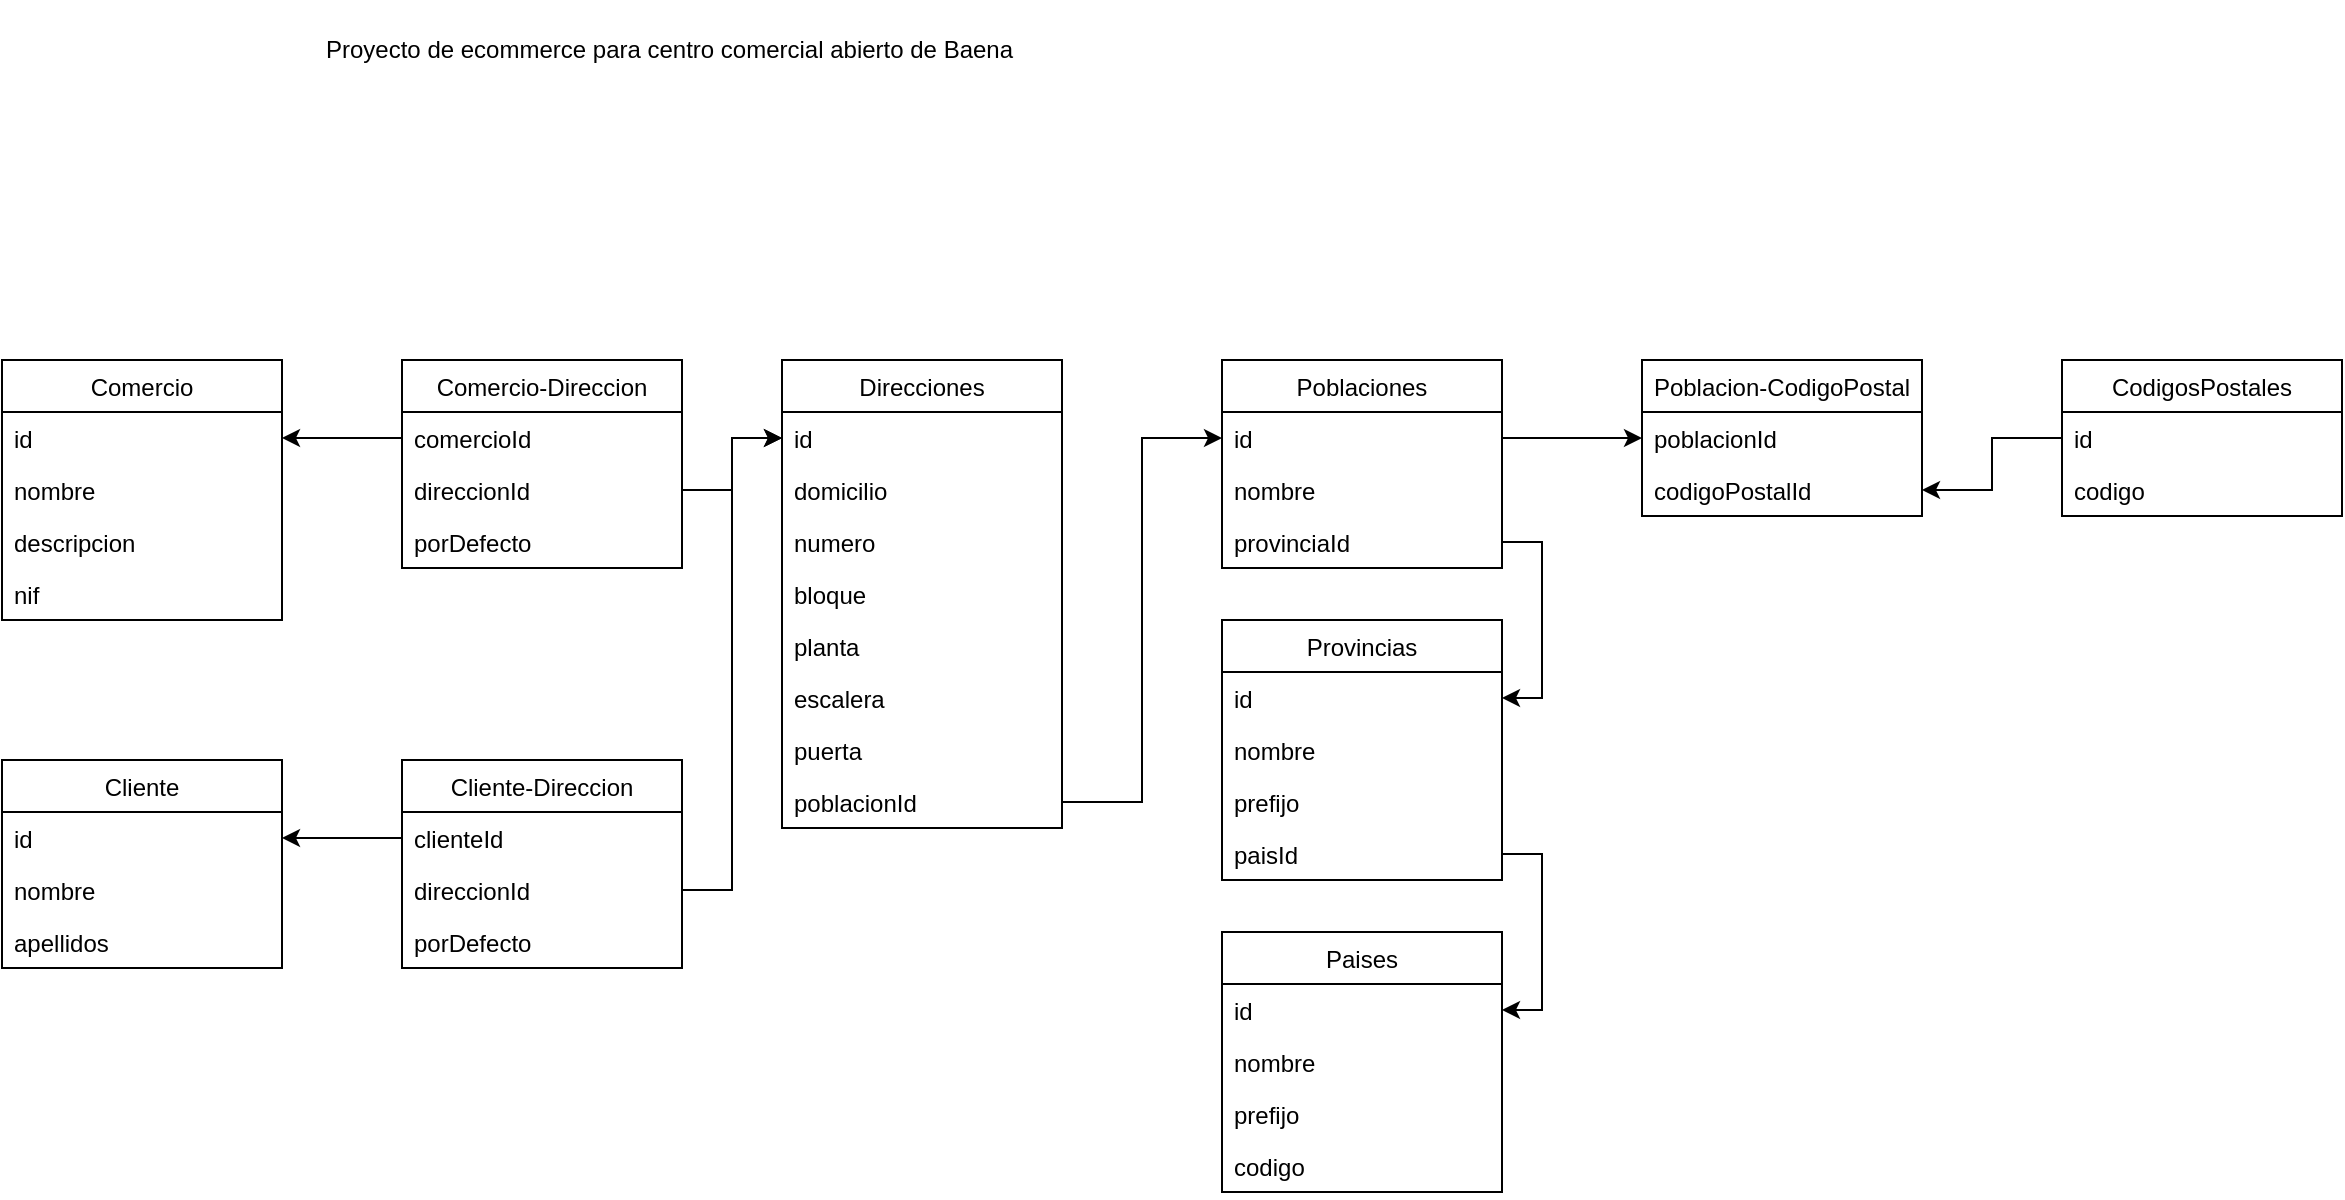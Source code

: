 <mxfile version="14.1.8" type="device"><diagram id="JystpbtqxENIOaLPguuW" name="Página-1"><mxGraphModel dx="2249" dy="822" grid="1" gridSize="10" guides="1" tooltips="1" connect="1" arrows="1" fold="1" page="1" pageScale="1" pageWidth="827" pageHeight="1169" math="0" shadow="0"><root><mxCell id="0"/><mxCell id="1" parent="0"/><mxCell id="8Uv8m09FUXOuzV-C2lgY-1" value="Comercio" style="swimlane;fontStyle=0;childLayout=stackLayout;horizontal=1;startSize=26;fillColor=none;horizontalStack=0;resizeParent=1;resizeParentMax=0;resizeLast=0;collapsible=1;marginBottom=0;" vertex="1" parent="1"><mxGeometry x="-120" y="200" width="140" height="130" as="geometry"/></mxCell><mxCell id="8Uv8m09FUXOuzV-C2lgY-2" value="id" style="text;strokeColor=none;fillColor=none;align=left;verticalAlign=top;spacingLeft=4;spacingRight=4;overflow=hidden;rotatable=0;points=[[0,0.5],[1,0.5]];portConstraint=eastwest;" vertex="1" parent="8Uv8m09FUXOuzV-C2lgY-1"><mxGeometry y="26" width="140" height="26" as="geometry"/></mxCell><mxCell id="8Uv8m09FUXOuzV-C2lgY-3" value="nombre" style="text;strokeColor=none;fillColor=none;align=left;verticalAlign=top;spacingLeft=4;spacingRight=4;overflow=hidden;rotatable=0;points=[[0,0.5],[1,0.5]];portConstraint=eastwest;" vertex="1" parent="8Uv8m09FUXOuzV-C2lgY-1"><mxGeometry y="52" width="140" height="26" as="geometry"/></mxCell><mxCell id="8Uv8m09FUXOuzV-C2lgY-4" value="descripcion" style="text;strokeColor=none;fillColor=none;align=left;verticalAlign=top;spacingLeft=4;spacingRight=4;overflow=hidden;rotatable=0;points=[[0,0.5],[1,0.5]];portConstraint=eastwest;" vertex="1" parent="8Uv8m09FUXOuzV-C2lgY-1"><mxGeometry y="78" width="140" height="26" as="geometry"/></mxCell><mxCell id="8Uv8m09FUXOuzV-C2lgY-6" value="nif" style="text;strokeColor=none;fillColor=none;align=left;verticalAlign=top;spacingLeft=4;spacingRight=4;overflow=hidden;rotatable=0;points=[[0,0.5],[1,0.5]];portConstraint=eastwest;" vertex="1" parent="8Uv8m09FUXOuzV-C2lgY-1"><mxGeometry y="104" width="140" height="26" as="geometry"/></mxCell><mxCell id="8Uv8m09FUXOuzV-C2lgY-5" value="Proyecto de ecommerce para centro comercial abierto de Baena" style="text;html=1;strokeColor=none;fillColor=none;align=left;verticalAlign=middle;whiteSpace=wrap;rounded=0;" vertex="1" parent="1"><mxGeometry x="40" y="20" width="760" height="50" as="geometry"/></mxCell><mxCell id="8Uv8m09FUXOuzV-C2lgY-32" value="" style="edgeStyle=orthogonalEdgeStyle;rounded=0;orthogonalLoop=1;jettySize=auto;html=1;exitX=1;exitY=0.5;exitDx=0;exitDy=0;entryX=0;entryY=0.5;entryDx=0;entryDy=0;" edge="1" parent="1" source="8Uv8m09FUXOuzV-C2lgY-33" target="8Uv8m09FUXOuzV-C2lgY-23"><mxGeometry relative="1" as="geometry"/></mxCell><mxCell id="8Uv8m09FUXOuzV-C2lgY-8" value="Direcciones" style="swimlane;fontStyle=0;childLayout=stackLayout;horizontal=1;startSize=26;fillColor=none;horizontalStack=0;resizeParent=1;resizeParentMax=0;resizeLast=0;collapsible=1;marginBottom=0;" vertex="1" parent="1"><mxGeometry x="270" y="200" width="140" height="234" as="geometry"/></mxCell><mxCell id="8Uv8m09FUXOuzV-C2lgY-9" value="id" style="text;strokeColor=none;fillColor=none;align=left;verticalAlign=top;spacingLeft=4;spacingRight=4;overflow=hidden;rotatable=0;points=[[0,0.5],[1,0.5]];portConstraint=eastwest;" vertex="1" parent="8Uv8m09FUXOuzV-C2lgY-8"><mxGeometry y="26" width="140" height="26" as="geometry"/></mxCell><mxCell id="8Uv8m09FUXOuzV-C2lgY-16" value="domicilio" style="text;strokeColor=none;fillColor=none;align=left;verticalAlign=top;spacingLeft=4;spacingRight=4;overflow=hidden;rotatable=0;points=[[0,0.5],[1,0.5]];portConstraint=eastwest;" vertex="1" parent="8Uv8m09FUXOuzV-C2lgY-8"><mxGeometry y="52" width="140" height="26" as="geometry"/></mxCell><mxCell id="8Uv8m09FUXOuzV-C2lgY-17" value="numero" style="text;strokeColor=none;fillColor=none;align=left;verticalAlign=top;spacingLeft=4;spacingRight=4;overflow=hidden;rotatable=0;points=[[0,0.5],[1,0.5]];portConstraint=eastwest;" vertex="1" parent="8Uv8m09FUXOuzV-C2lgY-8"><mxGeometry y="78" width="140" height="26" as="geometry"/></mxCell><mxCell id="8Uv8m09FUXOuzV-C2lgY-18" value="bloque" style="text;strokeColor=none;fillColor=none;align=left;verticalAlign=top;spacingLeft=4;spacingRight=4;overflow=hidden;rotatable=0;points=[[0,0.5],[1,0.5]];portConstraint=eastwest;" vertex="1" parent="8Uv8m09FUXOuzV-C2lgY-8"><mxGeometry y="104" width="140" height="26" as="geometry"/></mxCell><mxCell id="8Uv8m09FUXOuzV-C2lgY-19" value="planta" style="text;strokeColor=none;fillColor=none;align=left;verticalAlign=top;spacingLeft=4;spacingRight=4;overflow=hidden;rotatable=0;points=[[0,0.5],[1,0.5]];portConstraint=eastwest;" vertex="1" parent="8Uv8m09FUXOuzV-C2lgY-8"><mxGeometry y="130" width="140" height="26" as="geometry"/></mxCell><mxCell id="8Uv8m09FUXOuzV-C2lgY-20" value="escalera" style="text;strokeColor=none;fillColor=none;align=left;verticalAlign=top;spacingLeft=4;spacingRight=4;overflow=hidden;rotatable=0;points=[[0,0.5],[1,0.5]];portConstraint=eastwest;" vertex="1" parent="8Uv8m09FUXOuzV-C2lgY-8"><mxGeometry y="156" width="140" height="26" as="geometry"/></mxCell><mxCell id="8Uv8m09FUXOuzV-C2lgY-21" value="puerta" style="text;strokeColor=none;fillColor=none;align=left;verticalAlign=top;spacingLeft=4;spacingRight=4;overflow=hidden;rotatable=0;points=[[0,0.5],[1,0.5]];portConstraint=eastwest;" vertex="1" parent="8Uv8m09FUXOuzV-C2lgY-8"><mxGeometry y="182" width="140" height="26" as="geometry"/></mxCell><mxCell id="8Uv8m09FUXOuzV-C2lgY-33" value="poblacionId" style="text;strokeColor=none;fillColor=none;align=left;verticalAlign=top;spacingLeft=4;spacingRight=4;overflow=hidden;rotatable=0;points=[[0,0.5],[1,0.5]];portConstraint=eastwest;" vertex="1" parent="8Uv8m09FUXOuzV-C2lgY-8"><mxGeometry y="208" width="140" height="26" as="geometry"/></mxCell><mxCell id="8Uv8m09FUXOuzV-C2lgY-22" value="Poblaciones" style="swimlane;fontStyle=0;childLayout=stackLayout;horizontal=1;startSize=26;fillColor=none;horizontalStack=0;resizeParent=1;resizeParentMax=0;resizeLast=0;collapsible=1;marginBottom=0;" vertex="1" parent="1"><mxGeometry x="490" y="200" width="140" height="104" as="geometry"/></mxCell><mxCell id="8Uv8m09FUXOuzV-C2lgY-23" value="id" style="text;strokeColor=none;fillColor=none;align=left;verticalAlign=top;spacingLeft=4;spacingRight=4;overflow=hidden;rotatable=0;points=[[0,0.5],[1,0.5]];portConstraint=eastwest;" vertex="1" parent="8Uv8m09FUXOuzV-C2lgY-22"><mxGeometry y="26" width="140" height="26" as="geometry"/></mxCell><mxCell id="8Uv8m09FUXOuzV-C2lgY-24" value="nombre" style="text;strokeColor=none;fillColor=none;align=left;verticalAlign=top;spacingLeft=4;spacingRight=4;overflow=hidden;rotatable=0;points=[[0,0.5],[1,0.5]];portConstraint=eastwest;" vertex="1" parent="8Uv8m09FUXOuzV-C2lgY-22"><mxGeometry y="52" width="140" height="26" as="geometry"/></mxCell><mxCell id="8Uv8m09FUXOuzV-C2lgY-52" value="provinciaId" style="text;strokeColor=none;fillColor=none;align=left;verticalAlign=top;spacingLeft=4;spacingRight=4;overflow=hidden;rotatable=0;points=[[0,0.5],[1,0.5]];portConstraint=eastwest;" vertex="1" parent="8Uv8m09FUXOuzV-C2lgY-22"><mxGeometry y="78" width="140" height="26" as="geometry"/></mxCell><mxCell id="8Uv8m09FUXOuzV-C2lgY-34" value="CodigosPostales" style="swimlane;fontStyle=0;childLayout=stackLayout;horizontal=1;startSize=26;fillColor=none;horizontalStack=0;resizeParent=1;resizeParentMax=0;resizeLast=0;collapsible=1;marginBottom=0;" vertex="1" parent="1"><mxGeometry x="910" y="200" width="140" height="78" as="geometry"/></mxCell><mxCell id="8Uv8m09FUXOuzV-C2lgY-35" value="id" style="text;strokeColor=none;fillColor=none;align=left;verticalAlign=top;spacingLeft=4;spacingRight=4;overflow=hidden;rotatable=0;points=[[0,0.5],[1,0.5]];portConstraint=eastwest;" vertex="1" parent="8Uv8m09FUXOuzV-C2lgY-34"><mxGeometry y="26" width="140" height="26" as="geometry"/></mxCell><mxCell id="8Uv8m09FUXOuzV-C2lgY-36" value="codigo" style="text;strokeColor=none;fillColor=none;align=left;verticalAlign=top;spacingLeft=4;spacingRight=4;overflow=hidden;rotatable=0;points=[[0,0.5],[1,0.5]];portConstraint=eastwest;" vertex="1" parent="8Uv8m09FUXOuzV-C2lgY-34"><mxGeometry y="52" width="140" height="26" as="geometry"/></mxCell><mxCell id="8Uv8m09FUXOuzV-C2lgY-38" value="Poblacion-CodigoPostal" style="swimlane;fontStyle=0;childLayout=stackLayout;horizontal=1;startSize=26;fillColor=none;horizontalStack=0;resizeParent=1;resizeParentMax=0;resizeLast=0;collapsible=1;marginBottom=0;" vertex="1" parent="1"><mxGeometry x="700" y="200" width="140" height="78" as="geometry"/></mxCell><mxCell id="8Uv8m09FUXOuzV-C2lgY-39" value="poblacionId" style="text;strokeColor=none;fillColor=none;align=left;verticalAlign=top;spacingLeft=4;spacingRight=4;overflow=hidden;rotatable=0;points=[[0,0.5],[1,0.5]];portConstraint=eastwest;" vertex="1" parent="8Uv8m09FUXOuzV-C2lgY-38"><mxGeometry y="26" width="140" height="26" as="geometry"/></mxCell><mxCell id="8Uv8m09FUXOuzV-C2lgY-40" value="codigoPostalId" style="text;strokeColor=none;fillColor=none;align=left;verticalAlign=top;spacingLeft=4;spacingRight=4;overflow=hidden;rotatable=0;points=[[0,0.5],[1,0.5]];portConstraint=eastwest;" vertex="1" parent="8Uv8m09FUXOuzV-C2lgY-38"><mxGeometry y="52" width="140" height="26" as="geometry"/></mxCell><mxCell id="8Uv8m09FUXOuzV-C2lgY-45" style="edgeStyle=orthogonalEdgeStyle;rounded=0;orthogonalLoop=1;jettySize=auto;html=1;exitX=1;exitY=0.5;exitDx=0;exitDy=0;entryX=0;entryY=0.5;entryDx=0;entryDy=0;" edge="1" parent="1" source="8Uv8m09FUXOuzV-C2lgY-23" target="8Uv8m09FUXOuzV-C2lgY-39"><mxGeometry relative="1" as="geometry"/></mxCell><mxCell id="8Uv8m09FUXOuzV-C2lgY-43" style="edgeStyle=orthogonalEdgeStyle;rounded=0;orthogonalLoop=1;jettySize=auto;html=1;exitX=0;exitY=0.5;exitDx=0;exitDy=0;entryX=1;entryY=0.5;entryDx=0;entryDy=0;" edge="1" parent="1" source="8Uv8m09FUXOuzV-C2lgY-35" target="8Uv8m09FUXOuzV-C2lgY-40"><mxGeometry relative="1" as="geometry"/></mxCell><mxCell id="8Uv8m09FUXOuzV-C2lgY-47" value="Provincias" style="swimlane;fontStyle=0;childLayout=stackLayout;horizontal=1;startSize=26;fillColor=none;horizontalStack=0;resizeParent=1;resizeParentMax=0;resizeLast=0;collapsible=1;marginBottom=0;" vertex="1" parent="1"><mxGeometry x="490" y="330" width="140" height="130" as="geometry"/></mxCell><mxCell id="8Uv8m09FUXOuzV-C2lgY-48" value="id" style="text;strokeColor=none;fillColor=none;align=left;verticalAlign=top;spacingLeft=4;spacingRight=4;overflow=hidden;rotatable=0;points=[[0,0.5],[1,0.5]];portConstraint=eastwest;" vertex="1" parent="8Uv8m09FUXOuzV-C2lgY-47"><mxGeometry y="26" width="140" height="26" as="geometry"/></mxCell><mxCell id="8Uv8m09FUXOuzV-C2lgY-49" value="nombre" style="text;strokeColor=none;fillColor=none;align=left;verticalAlign=top;spacingLeft=4;spacingRight=4;overflow=hidden;rotatable=0;points=[[0,0.5],[1,0.5]];portConstraint=eastwest;" vertex="1" parent="8Uv8m09FUXOuzV-C2lgY-47"><mxGeometry y="52" width="140" height="26" as="geometry"/></mxCell><mxCell id="8Uv8m09FUXOuzV-C2lgY-58" value="prefijo" style="text;strokeColor=none;fillColor=none;align=left;verticalAlign=top;spacingLeft=4;spacingRight=4;overflow=hidden;rotatable=0;points=[[0,0.5],[1,0.5]];portConstraint=eastwest;" vertex="1" parent="8Uv8m09FUXOuzV-C2lgY-47"><mxGeometry y="78" width="140" height="26" as="geometry"/></mxCell><mxCell id="8Uv8m09FUXOuzV-C2lgY-59" value="paisId" style="text;strokeColor=none;fillColor=none;align=left;verticalAlign=top;spacingLeft=4;spacingRight=4;overflow=hidden;rotatable=0;points=[[0,0.5],[1,0.5]];portConstraint=eastwest;" vertex="1" parent="8Uv8m09FUXOuzV-C2lgY-47"><mxGeometry y="104" width="140" height="26" as="geometry"/></mxCell><mxCell id="8Uv8m09FUXOuzV-C2lgY-53" style="edgeStyle=orthogonalEdgeStyle;rounded=0;orthogonalLoop=1;jettySize=auto;html=1;exitX=1;exitY=0.5;exitDx=0;exitDy=0;entryX=1;entryY=0.5;entryDx=0;entryDy=0;" edge="1" parent="1" source="8Uv8m09FUXOuzV-C2lgY-52" target="8Uv8m09FUXOuzV-C2lgY-48"><mxGeometry relative="1" as="geometry"><mxPoint x="580" y="330" as="targetPoint"/></mxGeometry></mxCell><mxCell id="8Uv8m09FUXOuzV-C2lgY-54" value="Paises" style="swimlane;fontStyle=0;childLayout=stackLayout;horizontal=1;startSize=26;fillColor=none;horizontalStack=0;resizeParent=1;resizeParentMax=0;resizeLast=0;collapsible=1;marginBottom=0;" vertex="1" parent="1"><mxGeometry x="490" y="486" width="140" height="130" as="geometry"/></mxCell><mxCell id="8Uv8m09FUXOuzV-C2lgY-55" value="id" style="text;strokeColor=none;fillColor=none;align=left;verticalAlign=top;spacingLeft=4;spacingRight=4;overflow=hidden;rotatable=0;points=[[0,0.5],[1,0.5]];portConstraint=eastwest;" vertex="1" parent="8Uv8m09FUXOuzV-C2lgY-54"><mxGeometry y="26" width="140" height="26" as="geometry"/></mxCell><mxCell id="8Uv8m09FUXOuzV-C2lgY-56" value="nombre" style="text;strokeColor=none;fillColor=none;align=left;verticalAlign=top;spacingLeft=4;spacingRight=4;overflow=hidden;rotatable=0;points=[[0,0.5],[1,0.5]];portConstraint=eastwest;" vertex="1" parent="8Uv8m09FUXOuzV-C2lgY-54"><mxGeometry y="52" width="140" height="26" as="geometry"/></mxCell><mxCell id="8Uv8m09FUXOuzV-C2lgY-62" value="prefijo" style="text;strokeColor=none;fillColor=none;align=left;verticalAlign=top;spacingLeft=4;spacingRight=4;overflow=hidden;rotatable=0;points=[[0,0.5],[1,0.5]];portConstraint=eastwest;" vertex="1" parent="8Uv8m09FUXOuzV-C2lgY-54"><mxGeometry y="78" width="140" height="26" as="geometry"/></mxCell><mxCell id="8Uv8m09FUXOuzV-C2lgY-63" value="codigo" style="text;strokeColor=none;fillColor=none;align=left;verticalAlign=top;spacingLeft=4;spacingRight=4;overflow=hidden;rotatable=0;points=[[0,0.5],[1,0.5]];portConstraint=eastwest;" vertex="1" parent="8Uv8m09FUXOuzV-C2lgY-54"><mxGeometry y="104" width="140" height="26" as="geometry"/></mxCell><mxCell id="8Uv8m09FUXOuzV-C2lgY-61" style="edgeStyle=orthogonalEdgeStyle;rounded=0;orthogonalLoop=1;jettySize=auto;html=1;exitX=1;exitY=0.5;exitDx=0;exitDy=0;entryX=1;entryY=0.5;entryDx=0;entryDy=0;" edge="1" parent="1" source="8Uv8m09FUXOuzV-C2lgY-59" target="8Uv8m09FUXOuzV-C2lgY-55"><mxGeometry relative="1" as="geometry"/></mxCell><mxCell id="8Uv8m09FUXOuzV-C2lgY-64" value="Cliente" style="swimlane;fontStyle=0;childLayout=stackLayout;horizontal=1;startSize=26;fillColor=none;horizontalStack=0;resizeParent=1;resizeParentMax=0;resizeLast=0;collapsible=1;marginBottom=0;" vertex="1" parent="1"><mxGeometry x="-120" y="400" width="140" height="104" as="geometry"/></mxCell><mxCell id="8Uv8m09FUXOuzV-C2lgY-65" value="id" style="text;strokeColor=none;fillColor=none;align=left;verticalAlign=top;spacingLeft=4;spacingRight=4;overflow=hidden;rotatable=0;points=[[0,0.5],[1,0.5]];portConstraint=eastwest;" vertex="1" parent="8Uv8m09FUXOuzV-C2lgY-64"><mxGeometry y="26" width="140" height="26" as="geometry"/></mxCell><mxCell id="8Uv8m09FUXOuzV-C2lgY-66" value="nombre" style="text;strokeColor=none;fillColor=none;align=left;verticalAlign=top;spacingLeft=4;spacingRight=4;overflow=hidden;rotatable=0;points=[[0,0.5],[1,0.5]];portConstraint=eastwest;" vertex="1" parent="8Uv8m09FUXOuzV-C2lgY-64"><mxGeometry y="52" width="140" height="26" as="geometry"/></mxCell><mxCell id="8Uv8m09FUXOuzV-C2lgY-67" value="apellidos" style="text;strokeColor=none;fillColor=none;align=left;verticalAlign=top;spacingLeft=4;spacingRight=4;overflow=hidden;rotatable=0;points=[[0,0.5],[1,0.5]];portConstraint=eastwest;" vertex="1" parent="8Uv8m09FUXOuzV-C2lgY-64"><mxGeometry y="78" width="140" height="26" as="geometry"/></mxCell><mxCell id="8Uv8m09FUXOuzV-C2lgY-68" value="Comercio-Direccion" style="swimlane;fontStyle=0;childLayout=stackLayout;horizontal=1;startSize=26;fillColor=none;horizontalStack=0;resizeParent=1;resizeParentMax=0;resizeLast=0;collapsible=1;marginBottom=0;" vertex="1" parent="1"><mxGeometry x="80" y="200" width="140" height="104" as="geometry"/></mxCell><mxCell id="8Uv8m09FUXOuzV-C2lgY-69" value="comercioId" style="text;strokeColor=none;fillColor=none;align=left;verticalAlign=top;spacingLeft=4;spacingRight=4;overflow=hidden;rotatable=0;points=[[0,0.5],[1,0.5]];portConstraint=eastwest;" vertex="1" parent="8Uv8m09FUXOuzV-C2lgY-68"><mxGeometry y="26" width="140" height="26" as="geometry"/></mxCell><mxCell id="8Uv8m09FUXOuzV-C2lgY-70" value="direccionId" style="text;strokeColor=none;fillColor=none;align=left;verticalAlign=top;spacingLeft=4;spacingRight=4;overflow=hidden;rotatable=0;points=[[0,0.5],[1,0.5]];portConstraint=eastwest;" vertex="1" parent="8Uv8m09FUXOuzV-C2lgY-68"><mxGeometry y="52" width="140" height="26" as="geometry"/></mxCell><mxCell id="8Uv8m09FUXOuzV-C2lgY-71" value="porDefecto" style="text;strokeColor=none;fillColor=none;align=left;verticalAlign=top;spacingLeft=4;spacingRight=4;overflow=hidden;rotatable=0;points=[[0,0.5],[1,0.5]];portConstraint=eastwest;" vertex="1" parent="8Uv8m09FUXOuzV-C2lgY-68"><mxGeometry y="78" width="140" height="26" as="geometry"/></mxCell><mxCell id="8Uv8m09FUXOuzV-C2lgY-72" style="edgeStyle=orthogonalEdgeStyle;rounded=0;orthogonalLoop=1;jettySize=auto;html=1;exitX=0;exitY=0.5;exitDx=0;exitDy=0;entryX=1;entryY=0.5;entryDx=0;entryDy=0;" edge="1" parent="1" source="8Uv8m09FUXOuzV-C2lgY-69" target="8Uv8m09FUXOuzV-C2lgY-2"><mxGeometry relative="1" as="geometry"/></mxCell><mxCell id="8Uv8m09FUXOuzV-C2lgY-73" style="edgeStyle=orthogonalEdgeStyle;rounded=0;orthogonalLoop=1;jettySize=auto;html=1;exitX=1;exitY=0.5;exitDx=0;exitDy=0;entryX=0;entryY=0.5;entryDx=0;entryDy=0;" edge="1" parent="1" source="8Uv8m09FUXOuzV-C2lgY-70" target="8Uv8m09FUXOuzV-C2lgY-9"><mxGeometry relative="1" as="geometry"/></mxCell><mxCell id="8Uv8m09FUXOuzV-C2lgY-74" value="Cliente-Direccion" style="swimlane;fontStyle=0;childLayout=stackLayout;horizontal=1;startSize=26;fillColor=none;horizontalStack=0;resizeParent=1;resizeParentMax=0;resizeLast=0;collapsible=1;marginBottom=0;" vertex="1" parent="1"><mxGeometry x="80" y="400" width="140" height="104" as="geometry"/></mxCell><mxCell id="8Uv8m09FUXOuzV-C2lgY-75" value="clienteId" style="text;strokeColor=none;fillColor=none;align=left;verticalAlign=top;spacingLeft=4;spacingRight=4;overflow=hidden;rotatable=0;points=[[0,0.5],[1,0.5]];portConstraint=eastwest;" vertex="1" parent="8Uv8m09FUXOuzV-C2lgY-74"><mxGeometry y="26" width="140" height="26" as="geometry"/></mxCell><mxCell id="8Uv8m09FUXOuzV-C2lgY-76" value="direccionId" style="text;strokeColor=none;fillColor=none;align=left;verticalAlign=top;spacingLeft=4;spacingRight=4;overflow=hidden;rotatable=0;points=[[0,0.5],[1,0.5]];portConstraint=eastwest;" vertex="1" parent="8Uv8m09FUXOuzV-C2lgY-74"><mxGeometry y="52" width="140" height="26" as="geometry"/></mxCell><mxCell id="8Uv8m09FUXOuzV-C2lgY-77" value="porDefecto" style="text;strokeColor=none;fillColor=none;align=left;verticalAlign=top;spacingLeft=4;spacingRight=4;overflow=hidden;rotatable=0;points=[[0,0.5],[1,0.5]];portConstraint=eastwest;" vertex="1" parent="8Uv8m09FUXOuzV-C2lgY-74"><mxGeometry y="78" width="140" height="26" as="geometry"/></mxCell><mxCell id="8Uv8m09FUXOuzV-C2lgY-78" style="edgeStyle=orthogonalEdgeStyle;rounded=0;orthogonalLoop=1;jettySize=auto;html=1;exitX=0;exitY=0.5;exitDx=0;exitDy=0;entryX=1;entryY=0.5;entryDx=0;entryDy=0;" edge="1" parent="1" source="8Uv8m09FUXOuzV-C2lgY-75" target="8Uv8m09FUXOuzV-C2lgY-65"><mxGeometry relative="1" as="geometry"/></mxCell><mxCell id="8Uv8m09FUXOuzV-C2lgY-79" style="edgeStyle=orthogonalEdgeStyle;rounded=0;orthogonalLoop=1;jettySize=auto;html=1;exitX=1;exitY=0.5;exitDx=0;exitDy=0;entryX=0;entryY=0.5;entryDx=0;entryDy=0;" edge="1" parent="1" source="8Uv8m09FUXOuzV-C2lgY-76" target="8Uv8m09FUXOuzV-C2lgY-9"><mxGeometry relative="1" as="geometry"/></mxCell></root></mxGraphModel></diagram></mxfile>
